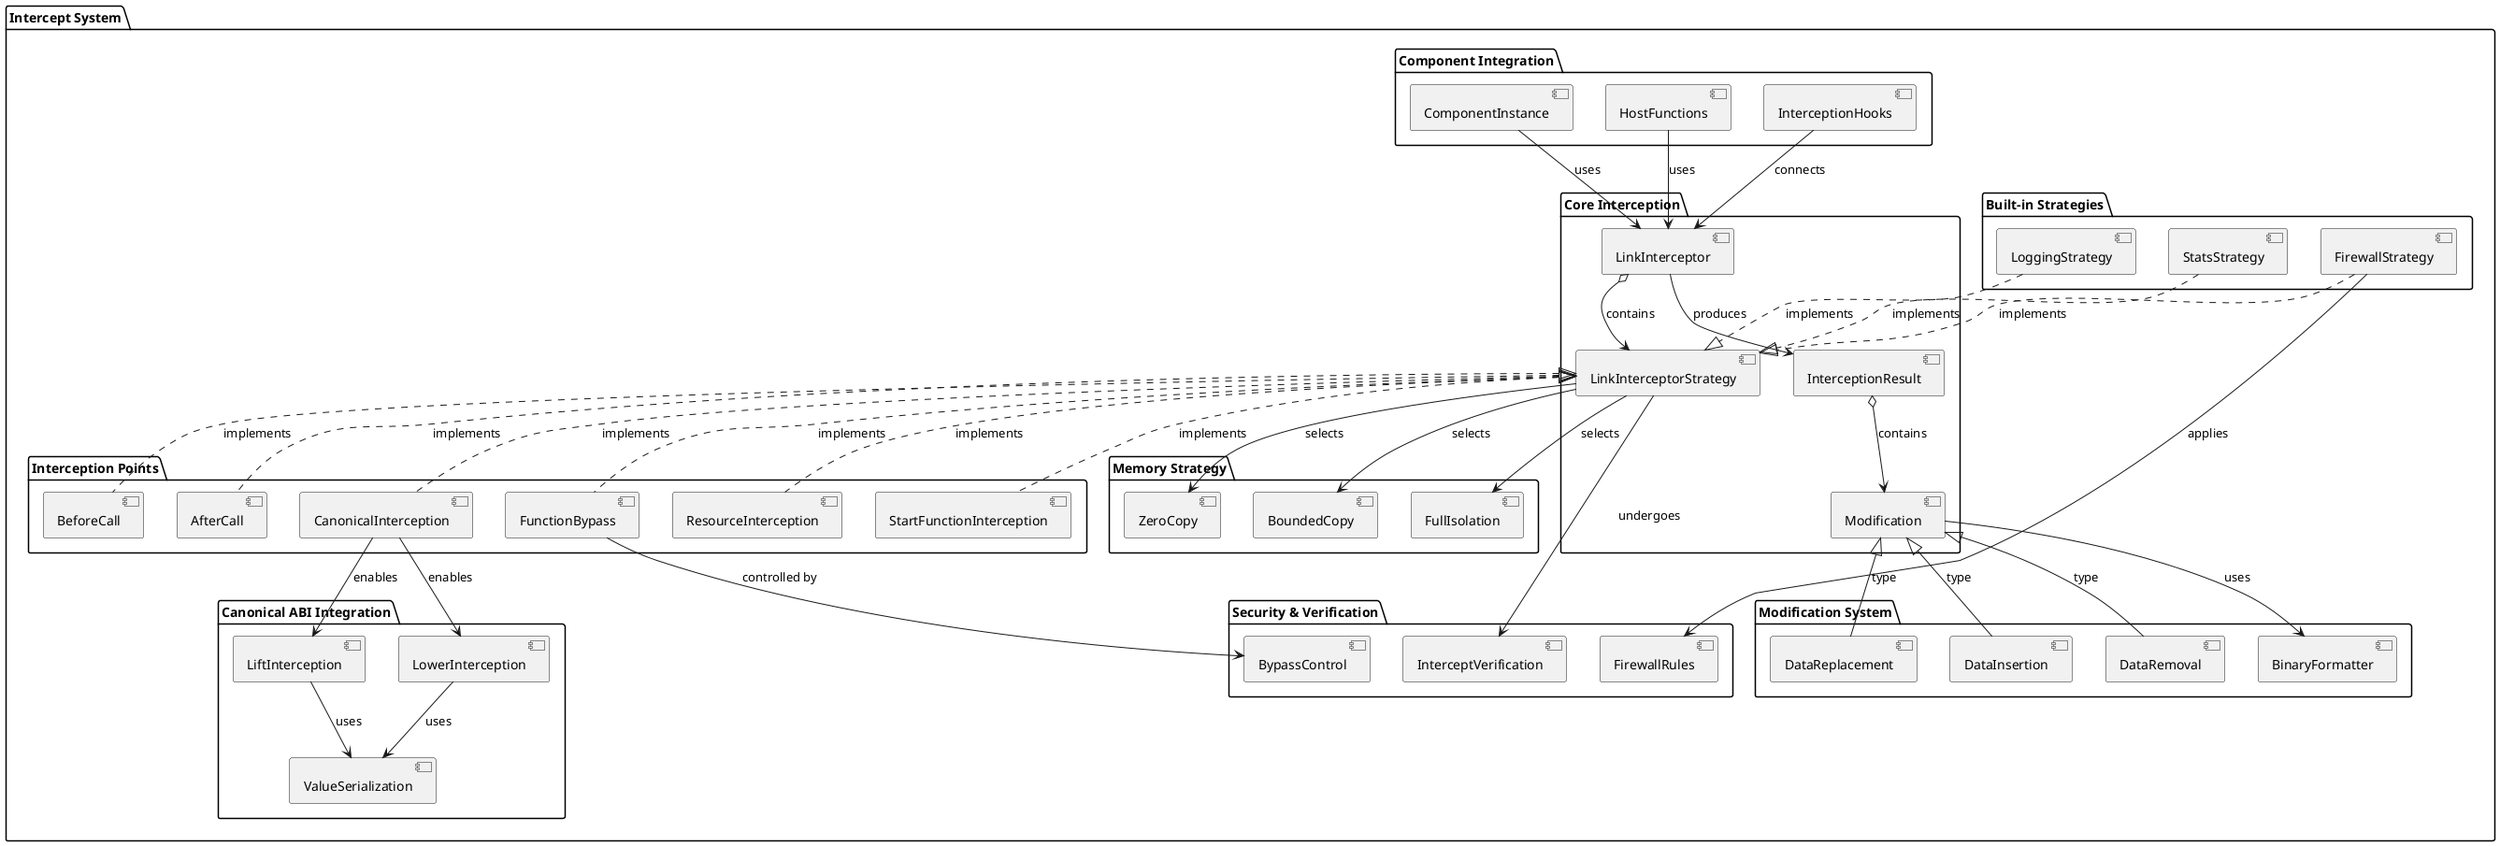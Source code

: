 @startuml

package "Intercept System" {
  package "Core Interception" {
    [LinkInterceptor] as Interceptor
    [LinkInterceptorStrategy] as Strategy
    [InterceptionResult] as Result
    [Modification] as Mod
    
    Interceptor o--> Strategy : contains
    Interceptor --> Result : produces
    Result o--> Mod : contains
  }
  
  package "Interception Points" {
    [BeforeCall] as Before
    [AfterCall] as After
    [FunctionBypass] as Bypass
    [CanonicalInterception] as Canonical
    [ResourceInterception] as Resource
    [StartFunctionInterception] as Start
    
    Strategy <|.. Before : implements
    Strategy <|.. After : implements
    Strategy <|.. Bypass : implements
    Strategy <|.. Canonical : implements
    Strategy <|.. Resource : implements
    Strategy <|.. Start : implements
  }
  
  package "Built-in Strategies" {
    [LoggingStrategy] as Logging
    [FirewallStrategy] as Firewall
    [StatsStrategy] as Stats
    
    Logging ..|> Strategy : implements
    Firewall ..|> Strategy : implements
    Stats ..|> Strategy : implements
  }
  
  package "Canonical ABI Integration" {
    [LiftInterception] as Lift
    [LowerInterception] as Lower
    [ValueSerialization] as ValSer
    
    Canonical --> Lift : enables
    Canonical --> Lower : enables
    Lift --> ValSer : uses
    Lower --> ValSer : uses
  }
  
  package "Memory Strategy" {
    [ZeroCopy] as ZeroCopy
    [BoundedCopy] as BoundedCopy
    [FullIsolation] as FullIsolation
    
    Strategy --> ZeroCopy : selects
    Strategy --> BoundedCopy : selects
    Strategy --> FullIsolation : selects
  }
  
  package "Component Integration" {
    [ComponentInstance] as Instance
    [HostFunctions] as Host
    [InterceptionHooks] as Hooks
    
    Instance --> Interceptor : uses
    Host --> Interceptor : uses
    Hooks --> Interceptor : connects
  }
  
  package "Modification System" {
    [DataReplacement] as Replace
    [DataInsertion] as Insert
    [DataRemoval] as Remove
    [BinaryFormatter] as Formatter
    
    Mod <|-- Replace : type
    Mod <|-- Insert : type
    Mod <|-- Remove : type
    Mod --> Formatter : uses
  }
  
  package "Security & Verification" {
    [FirewallRules] as Rules
    [InterceptVerification] as Verify
    [BypassControl] as BypassCtrl
    
    Firewall --> Rules : applies
    Strategy --> Verify : undergoes
    Bypass --> BypassCtrl : controlled by
  }
}

@enduml 